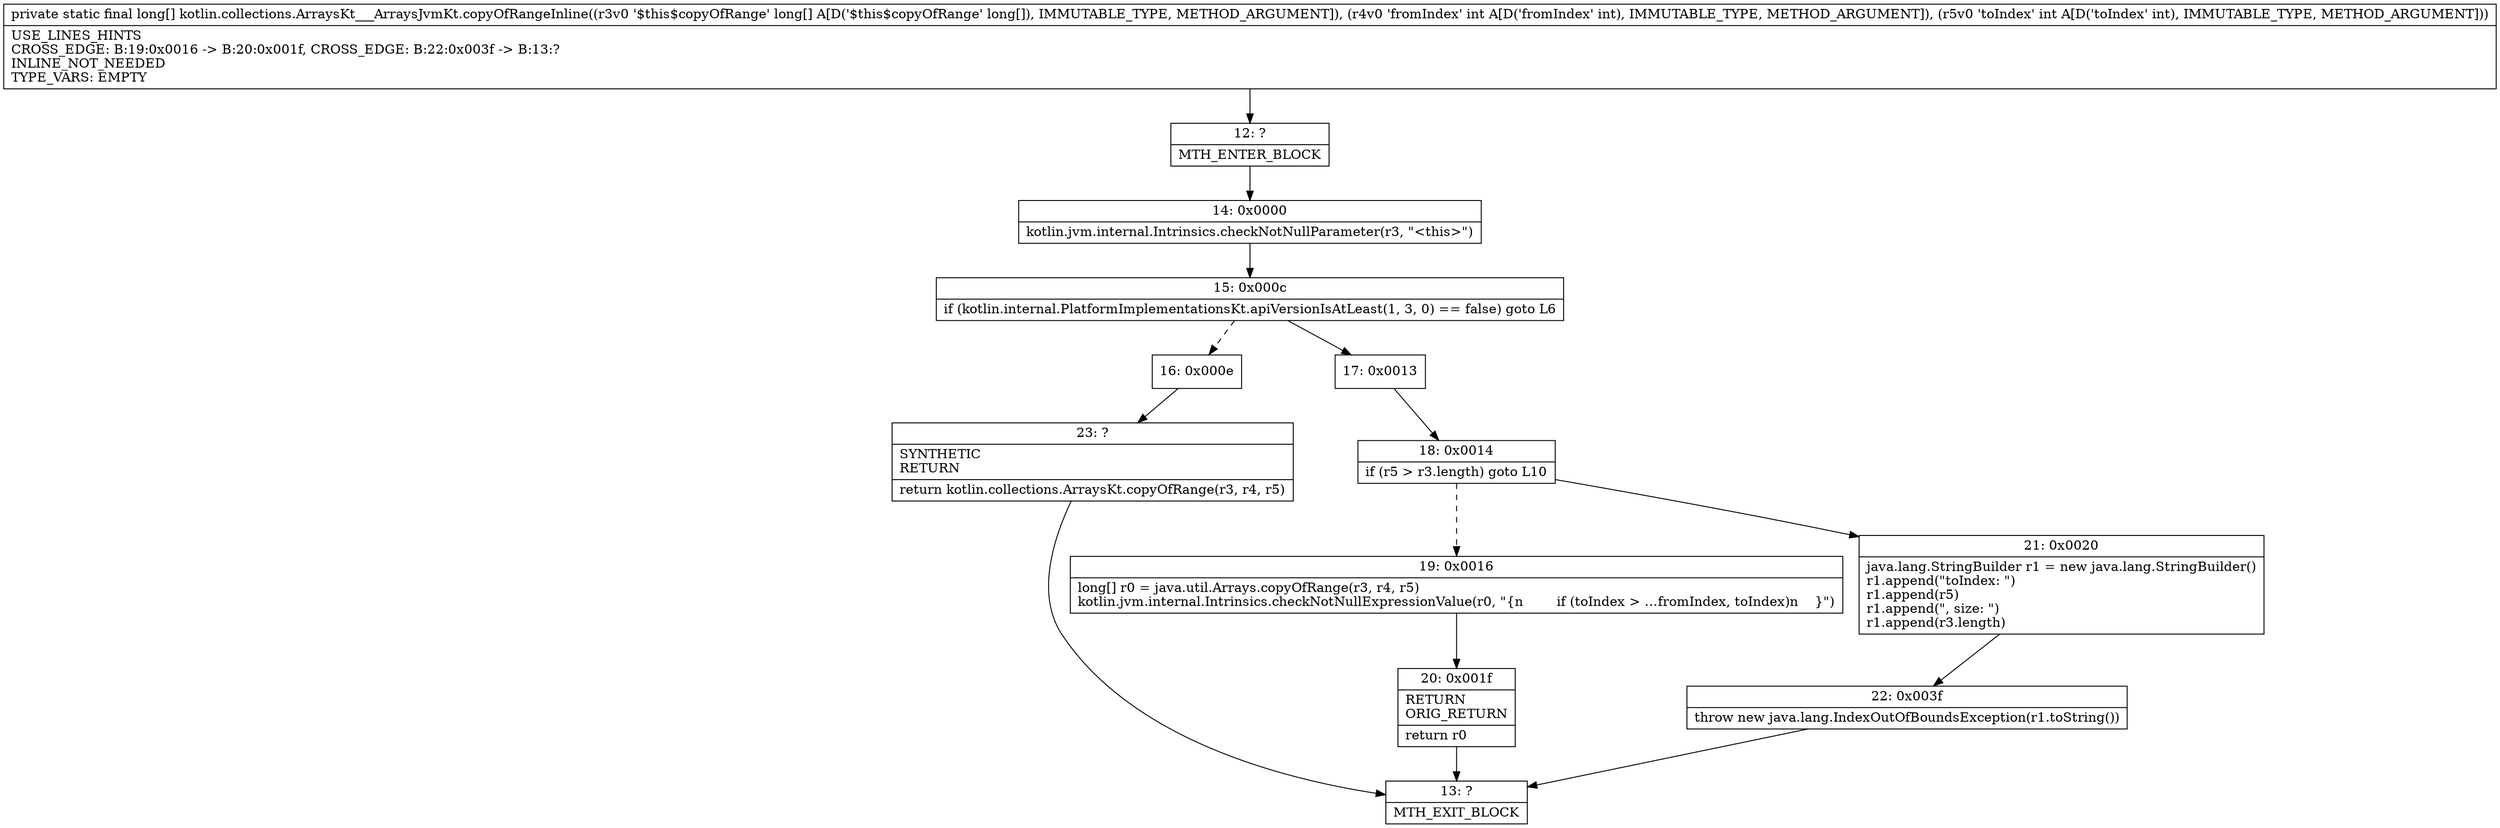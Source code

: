 digraph "CFG forkotlin.collections.ArraysKt___ArraysJvmKt.copyOfRangeInline([JII)[J" {
Node_12 [shape=record,label="{12\:\ ?|MTH_ENTER_BLOCK\l}"];
Node_14 [shape=record,label="{14\:\ 0x0000|kotlin.jvm.internal.Intrinsics.checkNotNullParameter(r3, \"\<this\>\")\l}"];
Node_15 [shape=record,label="{15\:\ 0x000c|if (kotlin.internal.PlatformImplementationsKt.apiVersionIsAtLeast(1, 3, 0) == false) goto L6\l}"];
Node_16 [shape=record,label="{16\:\ 0x000e}"];
Node_23 [shape=record,label="{23\:\ ?|SYNTHETIC\lRETURN\l|return kotlin.collections.ArraysKt.copyOfRange(r3, r4, r5)\l}"];
Node_13 [shape=record,label="{13\:\ ?|MTH_EXIT_BLOCK\l}"];
Node_17 [shape=record,label="{17\:\ 0x0013}"];
Node_18 [shape=record,label="{18\:\ 0x0014|if (r5 \> r3.length) goto L10\l}"];
Node_19 [shape=record,label="{19\:\ 0x0016|long[] r0 = java.util.Arrays.copyOfRange(r3, r4, r5)\lkotlin.jvm.internal.Intrinsics.checkNotNullExpressionValue(r0, \"\{n        if (toIndex \> …fromIndex, toIndex)n    \}\")\l}"];
Node_20 [shape=record,label="{20\:\ 0x001f|RETURN\lORIG_RETURN\l|return r0\l}"];
Node_21 [shape=record,label="{21\:\ 0x0020|java.lang.StringBuilder r1 = new java.lang.StringBuilder()\lr1.append(\"toIndex: \")\lr1.append(r5)\lr1.append(\", size: \")\lr1.append(r3.length)\l}"];
Node_22 [shape=record,label="{22\:\ 0x003f|throw new java.lang.IndexOutOfBoundsException(r1.toString())\l}"];
MethodNode[shape=record,label="{private static final long[] kotlin.collections.ArraysKt___ArraysJvmKt.copyOfRangeInline((r3v0 '$this$copyOfRange' long[] A[D('$this$copyOfRange' long[]), IMMUTABLE_TYPE, METHOD_ARGUMENT]), (r4v0 'fromIndex' int A[D('fromIndex' int), IMMUTABLE_TYPE, METHOD_ARGUMENT]), (r5v0 'toIndex' int A[D('toIndex' int), IMMUTABLE_TYPE, METHOD_ARGUMENT]))  | USE_LINES_HINTS\lCROSS_EDGE: B:19:0x0016 \-\> B:20:0x001f, CROSS_EDGE: B:22:0x003f \-\> B:13:?\lINLINE_NOT_NEEDED\lTYPE_VARS: EMPTY\l}"];
MethodNode -> Node_12;Node_12 -> Node_14;
Node_14 -> Node_15;
Node_15 -> Node_16[style=dashed];
Node_15 -> Node_17;
Node_16 -> Node_23;
Node_23 -> Node_13;
Node_17 -> Node_18;
Node_18 -> Node_19[style=dashed];
Node_18 -> Node_21;
Node_19 -> Node_20;
Node_20 -> Node_13;
Node_21 -> Node_22;
Node_22 -> Node_13;
}

